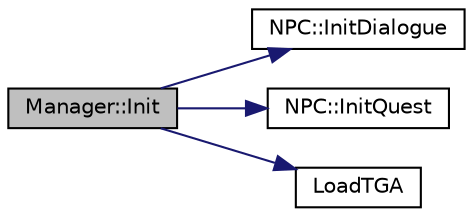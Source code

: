 digraph "Manager::Init"
{
  bgcolor="transparent";
  edge [fontname="Helvetica",fontsize="10",labelfontname="Helvetica",labelfontsize="10"];
  node [fontname="Helvetica",fontsize="10",shape=record];
  rankdir="LR";
  Node1 [label="Manager::Init",height=0.2,width=0.4,color="black", fillcolor="grey75", style="filled", fontcolor="black"];
  Node1 -> Node2 [color="midnightblue",fontsize="10",style="solid",fontname="Helvetica"];
  Node2 [label="NPC::InitDialogue",height=0.2,width=0.4,color="black",URL="$classNPC.html#a3ea41c7d9745e0be2d2b25187dbaf3f7",tooltip="Initialzier for the dialouge. "];
  Node1 -> Node3 [color="midnightblue",fontsize="10",style="solid",fontname="Helvetica"];
  Node3 [label="NPC::InitQuest",height=0.2,width=0.4,color="black",URL="$classNPC.html#a7c05d38abb761bb503fdac5a36bc62a4",tooltip="Initialzier for hobo the quest text. "];
  Node1 -> Node4 [color="midnightblue",fontsize="10",style="solid",fontname="Helvetica"];
  Node4 [label="LoadTGA",height=0.2,width=0.4,color="black",URL="$LoadTGA_8cpp.html#a459a80ca6de67a1e3493bfb66ae317e4"];
}
